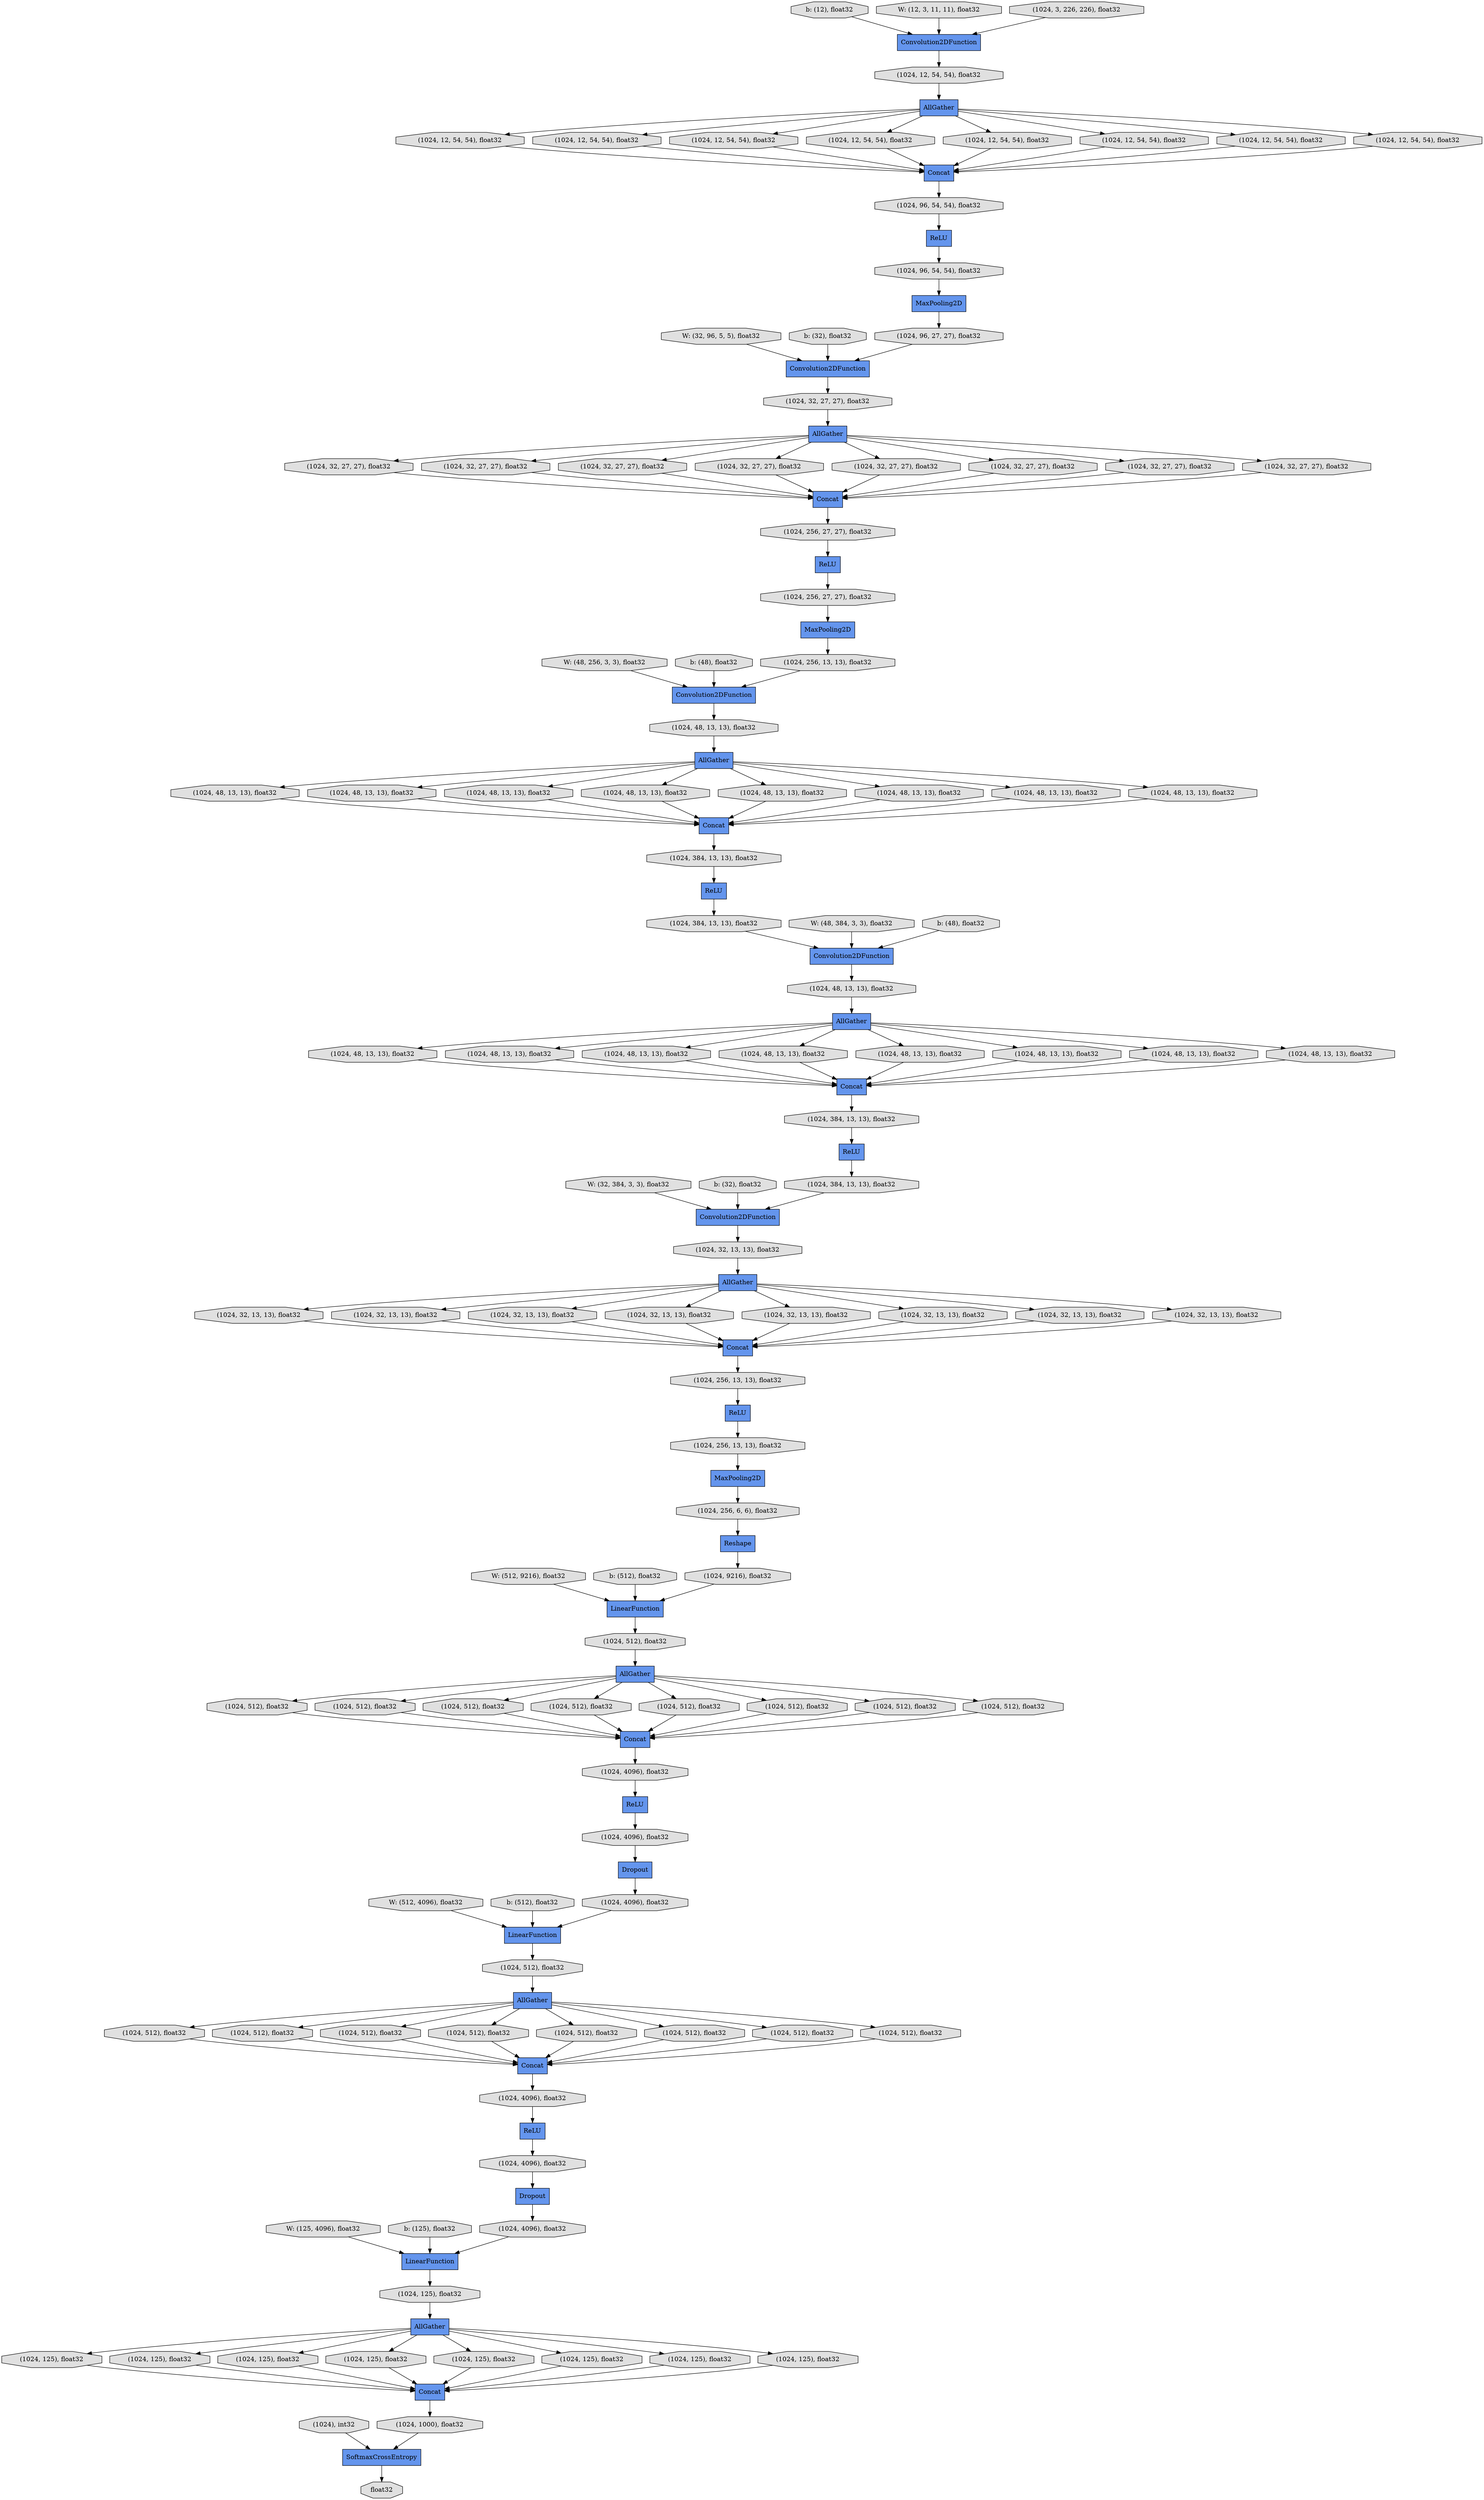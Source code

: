 digraph graphname{rankdir=TB;47241341272272 [label="ReLU",shape="record",fillcolor="#6495ED",style="filled"];47241341411536 [label="(1024, 48, 13, 13), float32",shape="octagon",fillcolor="#E0E0E0",style="filled"];47239624171728 [label="AllGather",shape="record",fillcolor="#6495ED",style="filled"];47241341272336 [label="(1024, 32, 27, 27), float32",shape="octagon",fillcolor="#E0E0E0",style="filled"];47241341272656 [label="(1024, 48, 13, 13), float32",shape="octagon",fillcolor="#E0E0E0",style="filled"];47241341411984 [label="(1024, 384, 13, 13), float32",shape="octagon",fillcolor="#E0E0E0",style="filled"];47241341272784 [label="(1024, 256, 27, 27), float32",shape="octagon",fillcolor="#E0E0E0",style="filled"];47241341961104 [label="(1024, 512), float32",shape="octagon",fillcolor="#E0E0E0",style="filled"];47241341272976 [label="(1024, 48, 13, 13), float32",shape="octagon",fillcolor="#E0E0E0",style="filled"];47241341756432 [label="(1024, 12, 54, 54), float32",shape="octagon",fillcolor="#E0E0E0",style="filled"];47241341273168 [label="(1024, 48, 13, 13), float32",shape="octagon",fillcolor="#E0E0E0",style="filled"];47241341568144 [label="(1024, 12, 54, 54), float32",shape="octagon",fillcolor="#E0E0E0",style="filled"];47241341273296 [label="(1024, 48, 13, 13), float32",shape="octagon",fillcolor="#E0E0E0",style="filled"];47241341961488 [label="(1024, 512), float32",shape="octagon",fillcolor="#E0E0E0",style="filled"];47241341961552 [label="Dropout",shape="record",fillcolor="#6495ED",style="filled"];47241341273424 [label="ReLU",shape="record",fillcolor="#6495ED",style="filled"];47241341273488 [label="(1024, 384, 13, 13), float32",shape="octagon",fillcolor="#E0E0E0",style="filled"];47241341273616 [label="(1024, 32, 27, 27), float32",shape="octagon",fillcolor="#E0E0E0",style="filled"];47241341961808 [label="(1024, 512), float32",shape="octagon",fillcolor="#E0E0E0",style="filled"];47241341273680 [label="(1024, 48, 13, 13), float32",shape="octagon",fillcolor="#E0E0E0",style="filled"];47241341961872 [label="(1024, 512), float32",shape="octagon",fillcolor="#E0E0E0",style="filled"];47241341273808 [label="Convolution2DFunction",shape="record",fillcolor="#6495ED",style="filled"];47241341962064 [label="(1024, 4096), float32",shape="octagon",fillcolor="#E0E0E0",style="filled"];47241341962128 [label="(1024, 512), float32",shape="octagon",fillcolor="#E0E0E0",style="filled"];47241341274000 [label="(1024, 384, 13, 13), float32",shape="octagon",fillcolor="#E0E0E0",style="filled"];47241341962192 [label="(1024, 512), float32",shape="octagon",fillcolor="#E0E0E0",style="filled"];47241341962256 [label="AllGather",shape="record",fillcolor="#6495ED",style="filled"];47241341274128 [label="(1024, 48, 13, 13), float32",shape="octagon",fillcolor="#E0E0E0",style="filled"];47241341962320 [label="(1024, 4096), float32",shape="octagon",fillcolor="#E0E0E0",style="filled"];47241341274192 [label="(1024, 48, 13, 13), float32",shape="octagon",fillcolor="#E0E0E0",style="filled"];47241341962384 [label="(1024, 4096), float32",shape="octagon",fillcolor="#E0E0E0",style="filled"];47241341962448 [label="(1024, 512), float32",shape="octagon",fillcolor="#E0E0E0",style="filled"];47241341274384 [label="AllGather",shape="record",fillcolor="#6495ED",style="filled"];47241341962576 [label="(1024, 512), float32",shape="octagon",fillcolor="#E0E0E0",style="filled"];47241341274448 [label="(1024, 48, 13, 13), float32",shape="octagon",fillcolor="#E0E0E0",style="filled"];47241341962640 [label="LinearFunction",shape="record",fillcolor="#6495ED",style="filled"];47241341274512 [label="Concat",shape="record",fillcolor="#6495ED",style="filled"];47241341962704 [label="(1024, 512), float32",shape="octagon",fillcolor="#E0E0E0",style="filled"];47241341569616 [label="Convolution2DFunction",shape="record",fillcolor="#6495ED",style="filled"];47241341962896 [label="(1024, 4096), float32",shape="octagon",fillcolor="#E0E0E0",style="filled"];47239635733200 [label="b: (12), float32",shape="octagon",fillcolor="#E0E0E0",style="filled"];47241341963024 [label="Concat",shape="record",fillcolor="#6495ED",style="filled"];47241341274896 [label="(1024, 48, 13, 13), float32",shape="octagon",fillcolor="#E0E0E0",style="filled"];47241341274960 [label="(1024, 48, 13, 13), float32",shape="octagon",fillcolor="#E0E0E0",style="filled"];47241341963152 [label="AllGather",shape="record",fillcolor="#6495ED",style="filled"];47241341275024 [label="MaxPooling2D",shape="record",fillcolor="#6495ED",style="filled"];47241341963216 [label="(1024, 512), float32",shape="octagon",fillcolor="#E0E0E0",style="filled"];47241341963280 [label="(1024, 512), float32",shape="octagon",fillcolor="#E0E0E0",style="filled"];47241341963408 [label="ReLU",shape="record",fillcolor="#6495ED",style="filled"];47241341275344 [label="Convolution2DFunction",shape="record",fillcolor="#6495ED",style="filled"];47241341963536 [label="LinearFunction",shape="record",fillcolor="#6495ED",style="filled"];47239635766544 [label="W: (32, 96, 5, 5), float32",shape="octagon",fillcolor="#E0E0E0",style="filled"];47238434082064 [label="W: (12, 3, 11, 11), float32",shape="octagon",fillcolor="#E0E0E0",style="filled"];47241341963600 [label="(1024, 512), float32",shape="octagon",fillcolor="#E0E0E0",style="filled"];47241341275472 [label="(1024, 48, 13, 13), float32",shape="octagon",fillcolor="#E0E0E0",style="filled"];47241341963664 [label="(1024, 512), float32",shape="octagon",fillcolor="#E0E0E0",style="filled"];47241341275536 [label="Concat",shape="record",fillcolor="#6495ED",style="filled"];47241341963856 [label="(1024, 512), float32",shape="octagon",fillcolor="#E0E0E0",style="filled"];47239635766864 [label="b: (32), float32",shape="octagon",fillcolor="#E0E0E0",style="filled"];47241341374032 [label="(1024, 96, 54, 54), float32",shape="octagon",fillcolor="#E0E0E0",style="filled"];47241341963984 [label="(1024, 512), float32",shape="octagon",fillcolor="#E0E0E0",style="filled"];47241341275856 [label="(1024, 48, 13, 13), float32",shape="octagon",fillcolor="#E0E0E0",style="filled"];47241341964048 [label="(1024, 4096), float32",shape="octagon",fillcolor="#E0E0E0",style="filled"];47241341964112 [label="(1024, 512), float32",shape="octagon",fillcolor="#E0E0E0",style="filled"];47241341275984 [label="AllGather",shape="record",fillcolor="#6495ED",style="filled"];47241341964176 [label="Concat",shape="record",fillcolor="#6495ED",style="filled"];47239635767184 [label="W: (48, 256, 3, 3), float32",shape="octagon",fillcolor="#E0E0E0",style="filled"];47241341276048 [label="(1024, 32, 27, 27), float32",shape="octagon",fillcolor="#E0E0E0",style="filled"];47241341628304 [label="(1024, 12, 54, 54), float32",shape="octagon",fillcolor="#E0E0E0",style="filled"];47241970298960 [label="(1024, 512), float32",shape="octagon",fillcolor="#E0E0E0",style="filled"];47241341300816 [label="(1024, 256, 13, 13), float32",shape="octagon",fillcolor="#E0E0E0",style="filled"];47241970299024 [label="(1024, 4096), float32",shape="octagon",fillcolor="#E0E0E0",style="filled"];47241341300880 [label="Reshape",shape="record",fillcolor="#6495ED",style="filled"];47241970299088 [label="(1024, 512), float32",shape="octagon",fillcolor="#E0E0E0",style="filled"];47241341505744 [label="ReLU",shape="record",fillcolor="#6495ED",style="filled"];47241970299152 [label="float32",shape="octagon",fillcolor="#E0E0E0",style="filled"];47241341301008 [label="(1024, 32, 13, 13), float32",shape="octagon",fillcolor="#E0E0E0",style="filled"];47239673917712 [label="b: (48), float32",shape="octagon",fillcolor="#E0E0E0",style="filled"];47241341505808 [label="Convolution2DFunction",shape="record",fillcolor="#6495ED",style="filled"];47241341301072 [label="(1024, 32, 13, 13), float32",shape="octagon",fillcolor="#E0E0E0",style="filled"];47241341333840 [label="(1024, 32, 27, 27), float32",shape="octagon",fillcolor="#E0E0E0",style="filled"];47241341301136 [label="(1024, 32, 13, 13), float32",shape="octagon",fillcolor="#E0E0E0",style="filled"];47241970299344 [label="(1024, 125), float32",shape="octagon",fillcolor="#E0E0E0",style="filled"];47241341301200 [label="(1024, 48, 13, 13), float32",shape="octagon",fillcolor="#E0E0E0",style="filled"];47241341333968 [label="(1024, 32, 27, 27), float32",shape="octagon",fillcolor="#E0E0E0",style="filled"];47241970299408 [label="(1024, 1000), float32",shape="octagon",fillcolor="#E0E0E0",style="filled"];47241341334032 [label="(1024, 32, 27, 27), float32",shape="octagon",fillcolor="#E0E0E0",style="filled"];47241970299472 [label="(1024, 125), float32",shape="octagon",fillcolor="#E0E0E0",style="filled"];47239673918032 [label="W: (48, 384, 3, 3), float32",shape="octagon",fillcolor="#E0E0E0",style="filled"];47241341301392 [label="(1024, 48, 13, 13), float32",shape="octagon",fillcolor="#E0E0E0",style="filled"];47241341334160 [label="(1024, 96, 54, 54), float32",shape="octagon",fillcolor="#E0E0E0",style="filled"];47241341375184 [label="SoftmaxCrossEntropy",shape="record",fillcolor="#6495ED",style="filled"];47241970299664 [label="(1024, 125), float32",shape="octagon",fillcolor="#E0E0E0",style="filled"];47241341301584 [label="(1024, 32, 13, 13), float32",shape="octagon",fillcolor="#E0E0E0",style="filled"];47241341334352 [label="(1024, 12, 54, 54), float32",shape="octagon",fillcolor="#E0E0E0",style="filled"];47241341301648 [label="(1024, 48, 13, 13), float32",shape="octagon",fillcolor="#E0E0E0",style="filled"];47239673918352 [label="b: (48), float32",shape="octagon",fillcolor="#E0E0E0",style="filled"];47241341301712 [label="Concat",shape="record",fillcolor="#6495ED",style="filled"];47241341899728 [label="(1024, 12, 54, 54), float32",shape="octagon",fillcolor="#E0E0E0",style="filled"];47241341334544 [label="(1024, 32, 27, 27), float32",shape="octagon",fillcolor="#E0E0E0",style="filled"];47241970299984 [label="(1024, 125), float32",shape="octagon",fillcolor="#E0E0E0",style="filled"];47241341301840 [label="ReLU",shape="record",fillcolor="#6495ED",style="filled"];47241341899856 [label="MaxPooling2D",shape="record",fillcolor="#6495ED",style="filled"];47241970300048 [label="(1024), int32",shape="octagon",fillcolor="#E0E0E0",style="filled"];47241970300112 [label="(1024, 125), float32",shape="octagon",fillcolor="#E0E0E0",style="filled"];47239673918672 [label="W: (32, 384, 3, 3), float32",shape="octagon",fillcolor="#E0E0E0",style="filled"];47241341334736 [label="ReLU",shape="record",fillcolor="#6495ED",style="filled"];47241341302032 [label="(1024, 32, 13, 13), float32",shape="octagon",fillcolor="#E0E0E0",style="filled"];47239624078608 [label="Concat",shape="record",fillcolor="#6495ED",style="filled"];47241341334864 [label="(1024, 96, 27, 27), float32",shape="octagon",fillcolor="#E0E0E0",style="filled"];47239631443280 [label="(1024, 12, 54, 54), float32",shape="octagon",fillcolor="#E0E0E0",style="filled"];47241341334928 [label="(1024, 256, 27, 27), float32",shape="octagon",fillcolor="#E0E0E0",style="filled"];47241341932944 [label="(1024, 12, 54, 54), float32",shape="octagon",fillcolor="#E0E0E0",style="filled"];47241341302224 [label="(1024, 256, 6, 6), float32",shape="octagon",fillcolor="#E0E0E0",style="filled"];47241970300432 [label="(1024, 125), float32",shape="octagon",fillcolor="#E0E0E0",style="filled"];47239673918992 [label="b: (32), float32",shape="octagon",fillcolor="#E0E0E0",style="filled"];47241341335056 [label="(1024, 12, 54, 54), float32",shape="octagon",fillcolor="#E0E0E0",style="filled"];47241970300560 [label="(1024, 125), float32",shape="octagon",fillcolor="#E0E0E0",style="filled"];47241341302416 [label="Concat",shape="record",fillcolor="#6495ED",style="filled"];47239673919312 [label="W: (512, 9216), float32",shape="octagon",fillcolor="#E0E0E0",style="filled"];47241341302672 [label="Dropout",shape="record",fillcolor="#6495ED",style="filled"];47241970300880 [label="(1024, 125), float32",shape="octagon",fillcolor="#E0E0E0",style="filled"];47241341335504 [label="Convolution2DFunction",shape="record",fillcolor="#6495ED",style="filled"];47241970301008 [label="(1024, 125), float32",shape="octagon",fillcolor="#E0E0E0",style="filled"];47239673919632 [label="b: (512), float32",shape="octagon",fillcolor="#E0E0E0",style="filled"];47241341335760 [label="(1024, 32, 27, 27), float32",shape="octagon",fillcolor="#E0E0E0",style="filled"];47241341335888 [label="AllGather",shape="record",fillcolor="#6495ED",style="filled"];47241341933968 [label="AllGather",shape="record",fillcolor="#6495ED",style="filled"];47239673919952 [label="W: (512, 4096), float32",shape="octagon",fillcolor="#E0E0E0",style="filled"];47241341303248 [label="(1024, 384, 13, 13), float32",shape="octagon",fillcolor="#E0E0E0",style="filled"];47241341303440 [label="(1024, 48, 13, 13), float32",shape="octagon",fillcolor="#E0E0E0",style="filled"];47241341336272 [label="(1024, 32, 27, 27), float32",shape="octagon",fillcolor="#E0E0E0",style="filled"];47239673920272 [label="b: (512), float32",shape="octagon",fillcolor="#E0E0E0",style="filled"];47241341303568 [label="(1024, 48, 13, 13), float32",shape="octagon",fillcolor="#E0E0E0",style="filled"];47241341303696 [label="ReLU",shape="record",fillcolor="#6495ED",style="filled"];47241341336464 [label="(1024, 256, 13, 13), float32",shape="octagon",fillcolor="#E0E0E0",style="filled"];47241341303760 [label="LinearFunction",shape="record",fillcolor="#6495ED",style="filled"];47239673920592 [label="W: (125, 4096), float32",shape="octagon",fillcolor="#E0E0E0",style="filled"];47241341303952 [label="AllGather",shape="record",fillcolor="#6495ED",style="filled"];47241341304080 [label="(1024, 32, 13, 13), float32",shape="octagon",fillcolor="#E0E0E0",style="filled"];47241341304208 [label="(1024, 32, 13, 13), float32",shape="octagon",fillcolor="#E0E0E0",style="filled"];47239673920976 [label="b: (125), float32",shape="octagon",fillcolor="#E0E0E0",style="filled"];47241341304272 [label="(1024, 32, 13, 13), float32",shape="octagon",fillcolor="#E0E0E0",style="filled"];47241341935120 [label="Concat",shape="record",fillcolor="#6495ED",style="filled"];47241341935184 [label="MaxPooling2D",shape="record",fillcolor="#6495ED",style="filled"];47241292914256 [label="(1024, 12, 54, 54), float32",shape="octagon",fillcolor="#E0E0E0",style="filled"];47241341304464 [label="(1024, 32, 13, 13), float32",shape="octagon",fillcolor="#E0E0E0",style="filled"];47241292914384 [label="(1024, 3, 226, 226), float32",shape="octagon",fillcolor="#E0E0E0",style="filled"];47241341304656 [label="(1024, 9216), float32",shape="octagon",fillcolor="#E0E0E0",style="filled"];47241341304720 [label="(1024, 256, 13, 13), float32",shape="octagon",fillcolor="#E0E0E0",style="filled"];47241341963216 -> 47241341963024;47241341274960 -> 47241341274512;47241341335888 -> 47241341272976;47241341334160 -> 47241341505744;47241341334928 -> 47241341899856;47241341756432 -> 47239624078608;47241341274000 -> 47241341275344;47241341333968 -> 47241341935120;47241341335888 -> 47241341273680;47241341301136 -> 47241341302416;47241341962256 -> 47241341964112;47241341303952 -> 47241341962448;47241341275024 -> 47241341302224;47241341275984 -> 47241341301648;47239673918672 -> 47241341273808;47241341274128 -> 47241341275984;47241341275344 -> 47241341274128;47241341275472 -> 47241341274512;47241341961488 -> 47241341301712;47241341334736 -> 47241341334928;47241970299024 -> 47241341963408;47241341304656 -> 47241341303760;47241970299088 -> 47241341963024;47241341303952 -> 47241341962192;47239624171728 -> 47241341568144;47241341274384 -> 47241341302032;47241341304080 -> 47241341274384;47241341334032 -> 47241341935120;47239624171728 -> 47241341334352;47241341301840 -> 47241341962384;47241970300112 -> 47241341964176;47241341962256 -> 47241970299088;47239631443280 -> 47239624078608;47241341303952 -> 47241341962704;47241970301008 -> 47241341964176;47241341963152 -> 47241970300112;47241341962256 -> 47241341963856;47241341963408 -> 47241341964048;47241341274384 -> 47241341301584;47241341275984 -> 47241341301392;47241341933968 -> 47241341334544;47241341304208 -> 47241341302416;47241341962256 -> 47241341963664;47241341933968 -> 47241341272336;47241341304464 -> 47241341302416;47239673918032 -> 47241341275344;47241341272976 -> 47241341274512;47241341933968 -> 47241341335760;47241341303568 -> 47241341275536;47241341335888 -> 47241341273168;47241341935184 -> 47241341334864;47241341963280 -> 47241341962256;47241341303760 -> 47241341961808;47241341301392 -> 47241341275536;47241341275984 -> 47241341411536;47241341275536 -> 47241341303248;47241341273424 -> 47241341274000;47241341963664 -> 47241341963024;47239624078608 -> 47241341334160;47241341628304 -> 47239624078608;47241970299408 -> 47241341375184;47241341300880 -> 47241341304656;47241341300816 -> 47241341275024;47241341273680 -> 47241341274512;47241341274896 -> 47241341335888;47241341963152 -> 47241970300432;47241341274384 -> 47241341301136;47241970300880 -> 47241341964176;47241341272272 -> 47241341411984;47241970300560 -> 47241341964176;47241341301712 -> 47241341962320;47241341961808 -> 47241341303952;47241341899728 -> 47239624078608;47241341301648 -> 47241341275536;47241341335056 -> 47239624078608;47241970299472 -> 47241341964176;47239673919632 -> 47241341303760;47241341275984 -> 47241341303568;47241341962896 -> 47241341962640;47241970300048 -> 47241341375184;47239673920976 -> 47241341963536;47241341335504 -> 47241341274896;47241341336464 -> 47241341335504;47241341335888 -> 47241341275472;47241341335760 -> 47241341935120;47241341933968 -> 47241341333968;47239673920592 -> 47241341963536;47241341304720 -> 47241341303696;47241341505744 -> 47241341374032;47241341963984 -> 47241341963024;47241341301584 -> 47241341302416;47241341962448 -> 47241341301712;47241341274384 -> 47241341304208;47241341335888 -> 47241341272656;47241341963600 -> 47241341963024;47241341505808 -> 47241292914256;47241341962192 -> 47241341301712;47241341275984 -> 47241341274448;47241341304272 -> 47241341302416;47241341273296 -> 47241341274512;47241292914256 -> 47239624171728;47241341301072 -> 47241341302416;47241341274192 -> 47241341275536;47241292914384 -> 47241341505808;47241341303952 -> 47241341961104;47241341303440 -> 47241341275536;47241341273616 -> 47241341935120;47241341961104 -> 47241341301712;47241341301008 -> 47241341302416;47241341274384 -> 47241341304464;47239673918992 -> 47241341273808;47241341274512 -> 47241341273488;47241341964048 -> 47241341961552;47241341275984 -> 47241341274192;47241341334864 -> 47241341569616;47241341334544 -> 47241341935120;47241341274448 -> 47241341275536;47239624171728 -> 47241341756432;47241341963152 -> 47241970299664;47241341961552 -> 47241341962064;47241341335888 -> 47241341274960;47239635766864 -> 47241341569616;47241341303696 -> 47241341300816;47241341375184 -> 47241970299152;47241341962256 -> 47241970298960;47239673920272 -> 47241341962640;47241341303952 -> 47241341961488;47241970299344 -> 47241341963152;47241341962128 -> 47241341301712;47241341963536 -> 47241970299344;47241341274384 -> 47241341304272;47241341935120 -> 47241341272784;47241341336272 -> 47241341933968;47241341275984 -> 47241341301200;47239673918352 -> 47241341275344;47241341272656 -> 47241341274512;47239624171728 -> 47241341899728;47239673919952 -> 47241341962640;47241341334352 -> 47239624078608;47241341335888 -> 47241341273296;47241341374032 -> 47241341935184;47241341932944 -> 47239624078608;47241341963152 -> 47241970299984;47241341962256 -> 47241341963984;47241341303952 -> 47241341962576;47239624171728 -> 47241341932944;47241341272336 -> 47241341935120;47241341273168 -> 47241341274512;47241341302672 -> 47241341962896;47241341963152 -> 47241970300560;47241341274384 -> 47241341301008;47241341335888 -> 47241341275856;47239635767184 -> 47241341335504;47241341963024 -> 47241970299024;47241341275856 -> 47241341274512;47241341333840 -> 47241341935120;47239624171728 -> 47241341628304;47241341962576 -> 47241341301712;47241341303952 -> 47241341961872;47241970299984 -> 47241341964176;47241341964176 -> 47241970299408;47241970299664 -> 47241341964176;47241341303248 -> 47241341272272;47241341962064 -> 47241341963536;47241341301200 -> 47241341275536;47241341302416 -> 47241341304720;47241341411984 -> 47241341273808;47241341963152 -> 47241970301008;47241970298960 -> 47241341963024;47239673917712 -> 47241341335504;47239673919312 -> 47241341303760;47241341273808 -> 47241341304080;47239635733200 -> 47241341505808;47241341933968 -> 47241341273616;47241341568144 -> 47239624078608;47241341964112 -> 47241341963024;47241341303952 -> 47241341962128;47238434082064 -> 47241341505808;47241341963152 -> 47241970300880;47241341962256 -> 47241341963600;47239624171728 -> 47241341335056;47241341962704 -> 47241341301712;47241341302032 -> 47241341302416;47241341963152 -> 47241970299472;47241341963856 -> 47241341963024;47241341302224 -> 47241341300880;47241341569616 -> 47241341336272;47241341961872 -> 47241341301712;47241341275984 -> 47241341303440;47241341899856 -> 47241341336464;47241341962640 -> 47241341963280;47241341276048 -> 47241341935120;47241341273488 -> 47241341273424;47241341933968 -> 47241341333840;47239624171728 -> 47239631443280;47239635766544 -> 47241341569616;47241970300432 -> 47241341964176;47241341962320 -> 47241341301840;47241341272784 -> 47241341334736;47241341411536 -> 47241341275536;47241341933968 -> 47241341276048;47241341274384 -> 47241341301072;47241341933968 -> 47241341334032;47241341962256 -> 47241341963216;47241341962384 -> 47241341302672;}